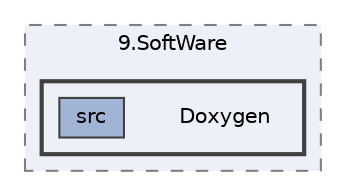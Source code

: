 digraph "C:/Users/thebi/Documents/2510_RegulationChauffage/doc/9.SoftWare/Doxygen"
{
 // LATEX_PDF_SIZE
  bgcolor="transparent";
  edge [fontname=Helvetica,fontsize=10,labelfontname=Helvetica,labelfontsize=10];
  node [fontname=Helvetica,fontsize=10,shape=box,height=0.2,width=0.4];
  compound=true
  subgraph clusterdir_62261ce8f5512dd0af63408535a215d7 {
    graph [ bgcolor="#edf0f7", pencolor="grey50", label="9.SoftWare", fontname=Helvetica,fontsize=10 style="filled,dashed", URL="dir_62261ce8f5512dd0af63408535a215d7.html",tooltip=""]
  subgraph clusterdir_ce690f3e856880fba2f242fa91d49dc9 {
    graph [ bgcolor="#edf0f7", pencolor="grey25", label="", fontname=Helvetica,fontsize=10 style="filled,bold", URL="dir_ce690f3e856880fba2f242fa91d49dc9.html",tooltip=""]
    dir_ce690f3e856880fba2f242fa91d49dc9 [shape=plaintext, label="Doxygen"];
  dir_a30191f5867566fd376dca42effbb4e4 [label="src", fillcolor="#a2b4d6", color="grey25", style="filled", URL="dir_a30191f5867566fd376dca42effbb4e4.html",tooltip=""];
  }
  }
}
